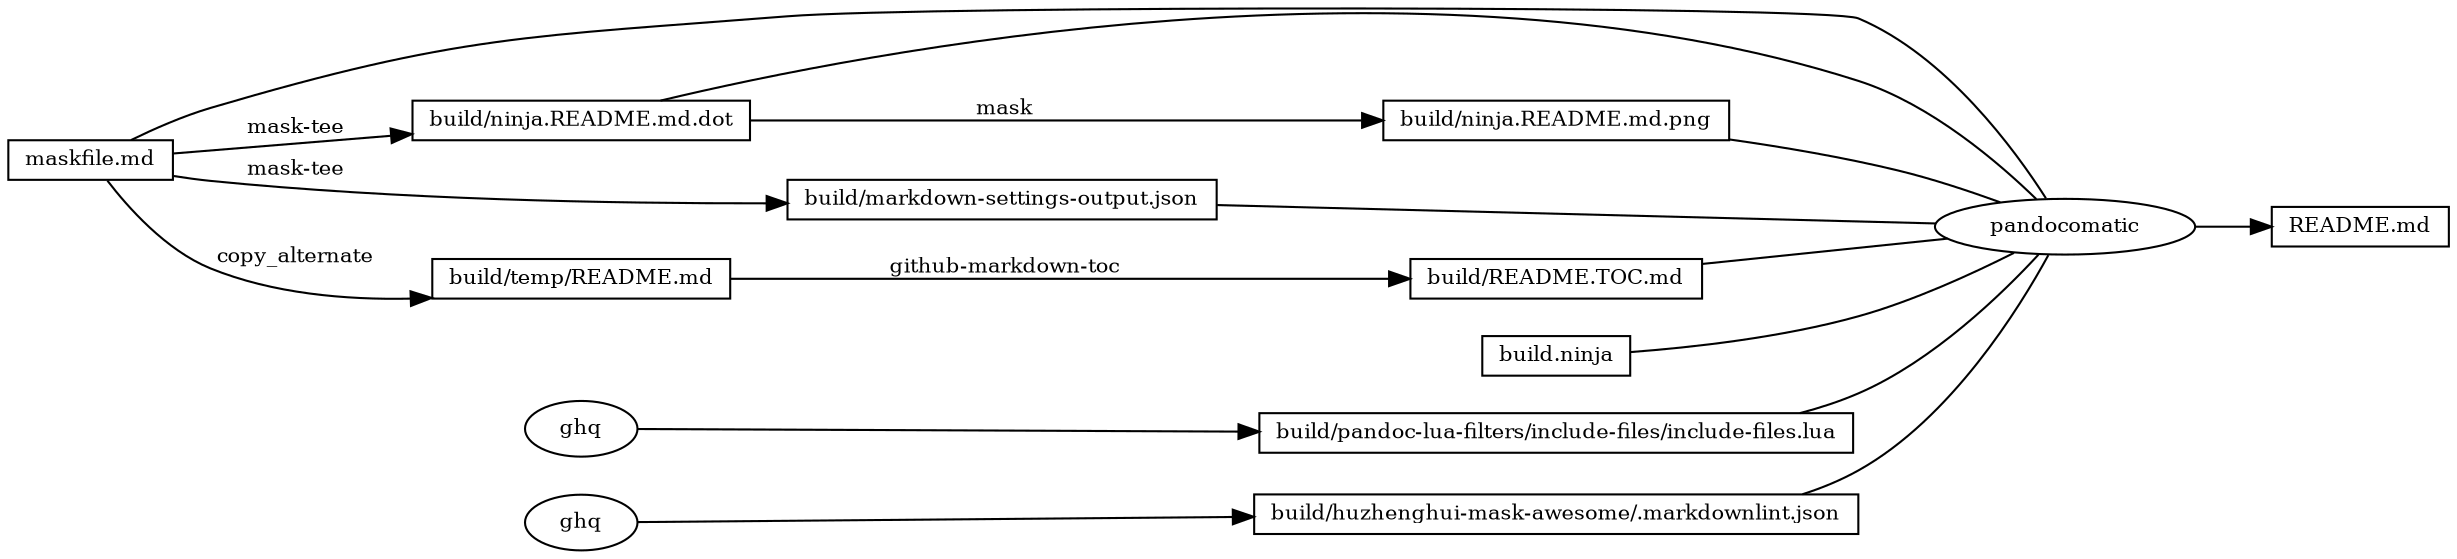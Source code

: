 digraph ninja {
rankdir="LR"
node [fontsize=10, shape=box, height=0.25]
edge [fontsize=10]
"0x7ff880d07a20" [label="README.md"]
"0x7ff880d077c0" [label="pandocomatic", shape=ellipse]
"0x7ff880d077c0" -> "0x7ff880d07a20"
"0x7ff880d06a80" -> "0x7ff880d077c0" [arrowhead=none]
"0x7ff880d07af0" -> "0x7ff880d077c0" [arrowhead=none]
"0x7ff880d06860" -> "0x7ff880d077c0" [arrowhead=none]
"0x7ff880d06c40" -> "0x7ff880d077c0" [arrowhead=none]
"0x7ff880d06f30" -> "0x7ff880d077c0" [arrowhead=none]
"0x7ff880d071e0" -> "0x7ff880d077c0" [arrowhead=none]
"0x7ff880d07420" -> "0x7ff880d077c0" [arrowhead=none]
"0x7ff880d076e0" -> "0x7ff880d077c0" [arrowhead=none]
"0x7ff880d06a80" [label="maskfile.md"]
"0x7ff880d07af0" [label="build.ninja"]
"0x7ff880d06860" [label="build/ninja.README.md.dot"]
"0x7ff880d06a80" -> "0x7ff880d06860" [label=" mask-tee"]
"0x7ff880d06c40" [label="build/ninja.README.md.png"]
"0x7ff880d06860" -> "0x7ff880d06c40" [label=" mask"]
"0x7ff880d06f30" [label="build/pandoc-lua-filters/include-files/include-files.lua"]
"0x7ff880d06ec0" [label="ghq", shape=ellipse]
"0x7ff880d06ec0" -> "0x7ff880d06f30"
"0x7ff880d071e0" [label="build/README.TOC.md"]
"0x7ff880d070d0" -> "0x7ff880d071e0" [label=" github-markdown-toc"]
"0x7ff880d070d0" [label="build/temp/README.md"]
"0x7ff880d06a80" -> "0x7ff880d070d0" [label=" copy_alternate"]
"0x7ff880d07420" [label="build/markdown-settings-output.json"]
"0x7ff880d06a80" -> "0x7ff880d07420" [label=" mask-tee"]
"0x7ff880d076e0" [label="build/huzhenghui-mask-awesome/.markdownlint.json"]
"0x7ff880d07670" [label="ghq", shape=ellipse]
"0x7ff880d07670" -> "0x7ff880d076e0"
}
